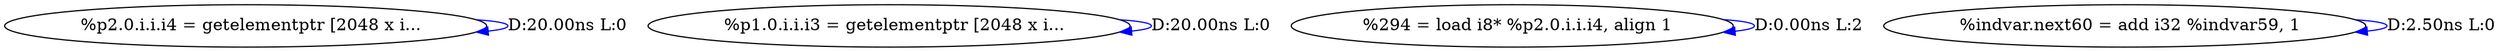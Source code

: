 digraph {
Node0x307e340[label="  %p2.0.i.i.i4 = getelementptr [2048 x i..."];
Node0x307e340 -> Node0x307e340[label="D:20.00ns L:0",color=blue];
Node0x307e420[label="  %p1.0.i.i.i3 = getelementptr [2048 x i..."];
Node0x307e420 -> Node0x307e420[label="D:20.00ns L:0",color=blue];
Node0x307e500[label="  %294 = load i8* %p2.0.i.i.i4, align 1"];
Node0x307e500 -> Node0x307e500[label="D:0.00ns L:2",color=blue];
Node0x307e6c0[label="  %indvar.next60 = add i32 %indvar59, 1"];
Node0x307e6c0 -> Node0x307e6c0[label="D:2.50ns L:0",color=blue];
}
